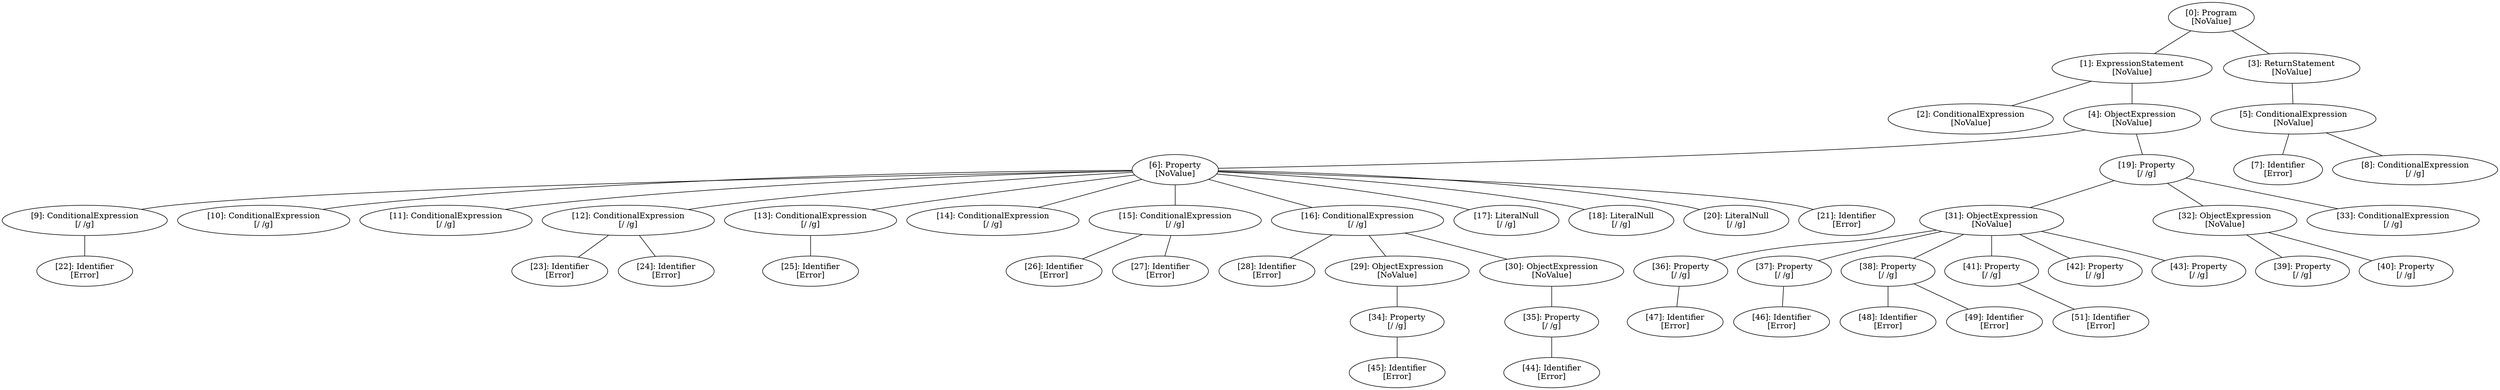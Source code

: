 // Result
graph {
	0 [label="[0]: Program
[NoValue]"]
	1 [label="[1]: ExpressionStatement
[NoValue]"]
	2 [label="[2]: ConditionalExpression
[NoValue]"]
	3 [label="[3]: ReturnStatement
[NoValue]"]
	4 [label="[4]: ObjectExpression
[NoValue]"]
	5 [label="[5]: ConditionalExpression
[NoValue]"]
	6 [label="[6]: Property
[NoValue]"]
	7 [label="[7]: Identifier
[Error]"]
	8 [label="[8]: ConditionalExpression
[/ /g]"]
	9 [label="[9]: ConditionalExpression
[/ /g]"]
	10 [label="[10]: ConditionalExpression
[/ /g]"]
	11 [label="[11]: ConditionalExpression
[/ /g]"]
	12 [label="[12]: ConditionalExpression
[/ /g]"]
	13 [label="[13]: ConditionalExpression
[/ /g]"]
	14 [label="[14]: ConditionalExpression
[/ /g]"]
	15 [label="[15]: ConditionalExpression
[/ /g]"]
	16 [label="[16]: ConditionalExpression
[/ /g]"]
	17 [label="[17]: LiteralNull
[/ /g]"]
	18 [label="[18]: LiteralNull
[/ /g]"]
	19 [label="[19]: Property
[/ /g]"]
	20 [label="[20]: LiteralNull
[/ /g]"]
	21 [label="[21]: Identifier
[Error]"]
	22 [label="[22]: Identifier
[Error]"]
	23 [label="[23]: Identifier
[Error]"]
	24 [label="[24]: Identifier
[Error]"]
	25 [label="[25]: Identifier
[Error]"]
	26 [label="[26]: Identifier
[Error]"]
	27 [label="[27]: Identifier
[Error]"]
	28 [label="[28]: Identifier
[Error]"]
	29 [label="[29]: ObjectExpression
[NoValue]"]
	30 [label="[30]: ObjectExpression
[NoValue]"]
	31 [label="[31]: ObjectExpression
[NoValue]"]
	32 [label="[32]: ObjectExpression
[NoValue]"]
	33 [label="[33]: ConditionalExpression
[/ /g]"]
	34 [label="[34]: Property
[/ /g]"]
	35 [label="[35]: Property
[/ /g]"]
	36 [label="[36]: Property
[/ /g]"]
	37 [label="[37]: Property
[/ /g]"]
	38 [label="[38]: Property
[/ /g]"]
	39 [label="[39]: Property
[/ /g]"]
	40 [label="[40]: Property
[/ /g]"]
	41 [label="[41]: Property
[/ /g]"]
	42 [label="[42]: Property
[/ /g]"]
	43 [label="[43]: Property
[/ /g]"]
	44 [label="[44]: Identifier
[Error]"]
	45 [label="[45]: Identifier
[Error]"]
	46 [label="[46]: Identifier
[Error]"]
	47 [label="[47]: Identifier
[Error]"]
	48 [label="[48]: Identifier
[Error]"]
	49 [label="[49]: Identifier
[Error]"]
	51 [label="[51]: Identifier
[Error]"]
	0 -- 1
	0 -- 3
	1 -- 2
	1 -- 4
	3 -- 5
	4 -- 6
	4 -- 19
	5 -- 7
	5 -- 8
	6 -- 9
	6 -- 10
	6 -- 11
	6 -- 12
	6 -- 13
	6 -- 14
	6 -- 15
	6 -- 16
	6 -- 17
	6 -- 18
	6 -- 20
	6 -- 21
	9 -- 22
	12 -- 23
	12 -- 24
	13 -- 25
	15 -- 26
	15 -- 27
	16 -- 28
	16 -- 29
	16 -- 30
	19 -- 31
	19 -- 32
	19 -- 33
	29 -- 34
	30 -- 35
	31 -- 36
	31 -- 37
	31 -- 38
	31 -- 41
	31 -- 42
	31 -- 43
	32 -- 39
	32 -- 40
	34 -- 45
	35 -- 44
	36 -- 47
	37 -- 46
	38 -- 48
	38 -- 49
	41 -- 51
}
